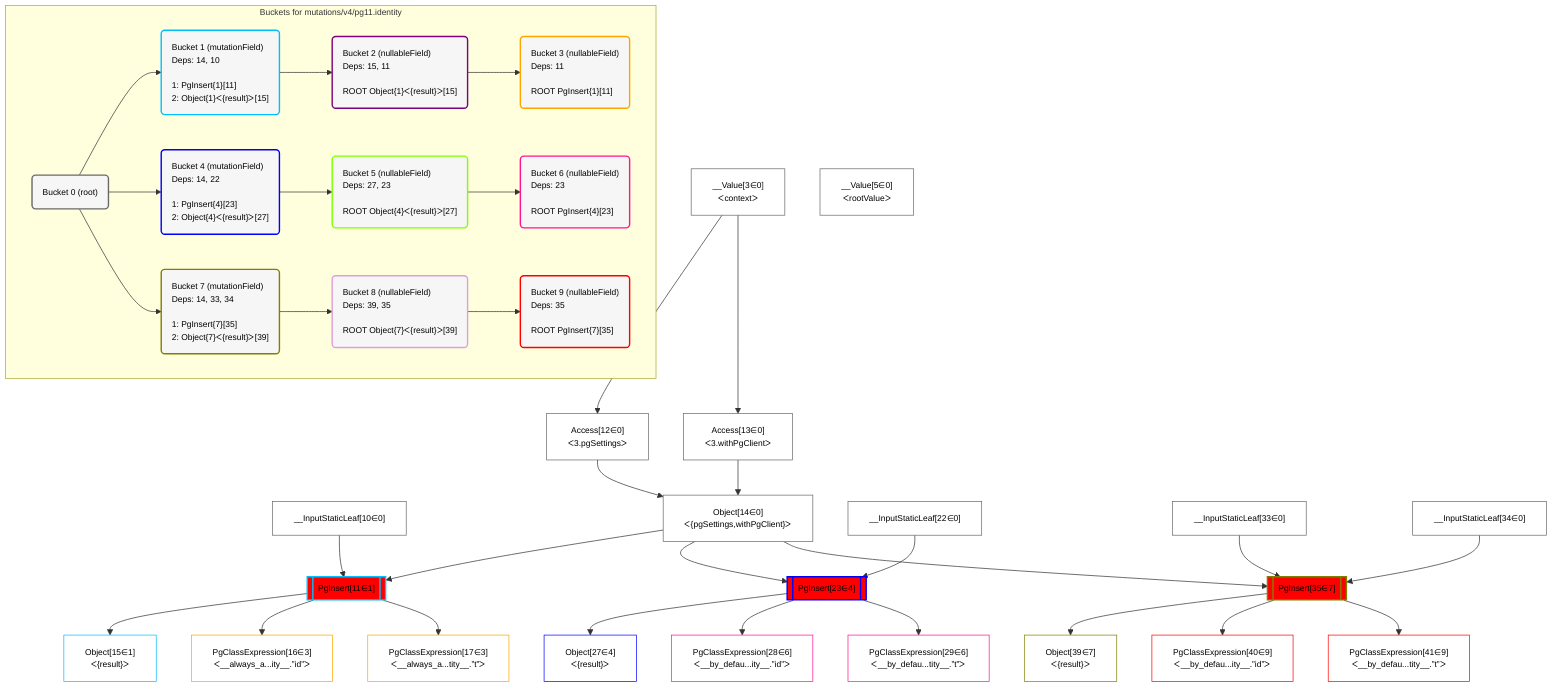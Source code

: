 %%{init: {'themeVariables': { 'fontSize': '12px'}}}%%
graph TD
    classDef path fill:#eee,stroke:#000,color:#000
    classDef plan fill:#fff,stroke-width:1px,color:#000
    classDef itemplan fill:#fff,stroke-width:2px,color:#000
    classDef sideeffectplan fill:#f00,stroke-width:2px,color:#000
    classDef bucket fill:#f6f6f6,color:#000,stroke-width:2px,text-align:left


    %% define steps
    __Value3["__Value[3∈0]<br />ᐸcontextᐳ"]:::plan
    __Value5["__Value[5∈0]<br />ᐸrootValueᐳ"]:::plan
    __InputStaticLeaf10["__InputStaticLeaf[10∈0]"]:::plan
    Access12["Access[12∈0]<br />ᐸ3.pgSettingsᐳ"]:::plan
    Access13["Access[13∈0]<br />ᐸ3.withPgClientᐳ"]:::plan
    Object14["Object[14∈0]<br />ᐸ{pgSettings,withPgClient}ᐳ"]:::plan
    PgInsert11[["PgInsert[11∈1]"]]:::sideeffectplan
    Object15["Object[15∈1]<br />ᐸ{result}ᐳ"]:::plan
    PgClassExpression16["PgClassExpression[16∈3]<br />ᐸ__always_a...ity__.”id”ᐳ"]:::plan
    PgClassExpression17["PgClassExpression[17∈3]<br />ᐸ__always_a...tity__.”t”ᐳ"]:::plan
    __InputStaticLeaf22["__InputStaticLeaf[22∈0]"]:::plan
    PgInsert23[["PgInsert[23∈4]"]]:::sideeffectplan
    Object27["Object[27∈4]<br />ᐸ{result}ᐳ"]:::plan
    PgClassExpression28["PgClassExpression[28∈6]<br />ᐸ__by_defau...ity__.”id”ᐳ"]:::plan
    PgClassExpression29["PgClassExpression[29∈6]<br />ᐸ__by_defau...tity__.”t”ᐳ"]:::plan
    __InputStaticLeaf33["__InputStaticLeaf[33∈0]"]:::plan
    __InputStaticLeaf34["__InputStaticLeaf[34∈0]"]:::plan
    PgInsert35[["PgInsert[35∈7]"]]:::sideeffectplan
    Object39["Object[39∈7]<br />ᐸ{result}ᐳ"]:::plan
    PgClassExpression40["PgClassExpression[40∈9]<br />ᐸ__by_defau...ity__.”id”ᐳ"]:::plan
    PgClassExpression41["PgClassExpression[41∈9]<br />ᐸ__by_defau...tity__.”t”ᐳ"]:::plan

    %% plan dependencies
    __Value3 --> Access12
    __Value3 --> Access13
    Access12 & Access13 --> Object14
    Object14 & __InputStaticLeaf10 --> PgInsert11
    PgInsert11 --> Object15
    PgInsert11 --> PgClassExpression16
    PgInsert11 --> PgClassExpression17
    Object14 & __InputStaticLeaf22 --> PgInsert23
    PgInsert23 --> Object27
    PgInsert23 --> PgClassExpression28
    PgInsert23 --> PgClassExpression29
    Object14 & __InputStaticLeaf33 & __InputStaticLeaf34 --> PgInsert35
    PgInsert35 --> Object39
    PgInsert35 --> PgClassExpression40
    PgInsert35 --> PgClassExpression41

    subgraph "Buckets for mutations/v4/pg11.identity"
    Bucket0("Bucket 0 (root)"):::bucket
    classDef bucket0 stroke:#696969
    class Bucket0,__Value3,__Value5,__InputStaticLeaf10,Access12,Access13,Object14,__InputStaticLeaf22,__InputStaticLeaf33,__InputStaticLeaf34 bucket0
    Bucket1("Bucket 1 (mutationField)<br />Deps: 14, 10<br /><br />1: PgInsert{1}[11]<br />2: Object{1}ᐸ{result}ᐳ[15]"):::bucket
    classDef bucket1 stroke:#00bfff
    class Bucket1,PgInsert11,Object15 bucket1
    Bucket2("Bucket 2 (nullableField)<br />Deps: 15, 11<br /><br />ROOT Object{1}ᐸ{result}ᐳ[15]"):::bucket
    classDef bucket2 stroke:#7f007f
    class Bucket2 bucket2
    Bucket3("Bucket 3 (nullableField)<br />Deps: 11<br /><br />ROOT PgInsert{1}[11]"):::bucket
    classDef bucket3 stroke:#ffa500
    class Bucket3,PgClassExpression16,PgClassExpression17 bucket3
    Bucket4("Bucket 4 (mutationField)<br />Deps: 14, 22<br /><br />1: PgInsert{4}[23]<br />2: Object{4}ᐸ{result}ᐳ[27]"):::bucket
    classDef bucket4 stroke:#0000ff
    class Bucket4,PgInsert23,Object27 bucket4
    Bucket5("Bucket 5 (nullableField)<br />Deps: 27, 23<br /><br />ROOT Object{4}ᐸ{result}ᐳ[27]"):::bucket
    classDef bucket5 stroke:#7fff00
    class Bucket5 bucket5
    Bucket6("Bucket 6 (nullableField)<br />Deps: 23<br /><br />ROOT PgInsert{4}[23]"):::bucket
    classDef bucket6 stroke:#ff1493
    class Bucket6,PgClassExpression28,PgClassExpression29 bucket6
    Bucket7("Bucket 7 (mutationField)<br />Deps: 14, 33, 34<br /><br />1: PgInsert{7}[35]<br />2: Object{7}ᐸ{result}ᐳ[39]"):::bucket
    classDef bucket7 stroke:#808000
    class Bucket7,PgInsert35,Object39 bucket7
    Bucket8("Bucket 8 (nullableField)<br />Deps: 39, 35<br /><br />ROOT Object{7}ᐸ{result}ᐳ[39]"):::bucket
    classDef bucket8 stroke:#dda0dd
    class Bucket8 bucket8
    Bucket9("Bucket 9 (nullableField)<br />Deps: 35<br /><br />ROOT PgInsert{7}[35]"):::bucket
    classDef bucket9 stroke:#ff0000
    class Bucket9,PgClassExpression40,PgClassExpression41 bucket9
    Bucket0 --> Bucket1 & Bucket4 & Bucket7
    Bucket1 --> Bucket2
    Bucket2 --> Bucket3
    Bucket4 --> Bucket5
    Bucket5 --> Bucket6
    Bucket7 --> Bucket8
    Bucket8 --> Bucket9
    end